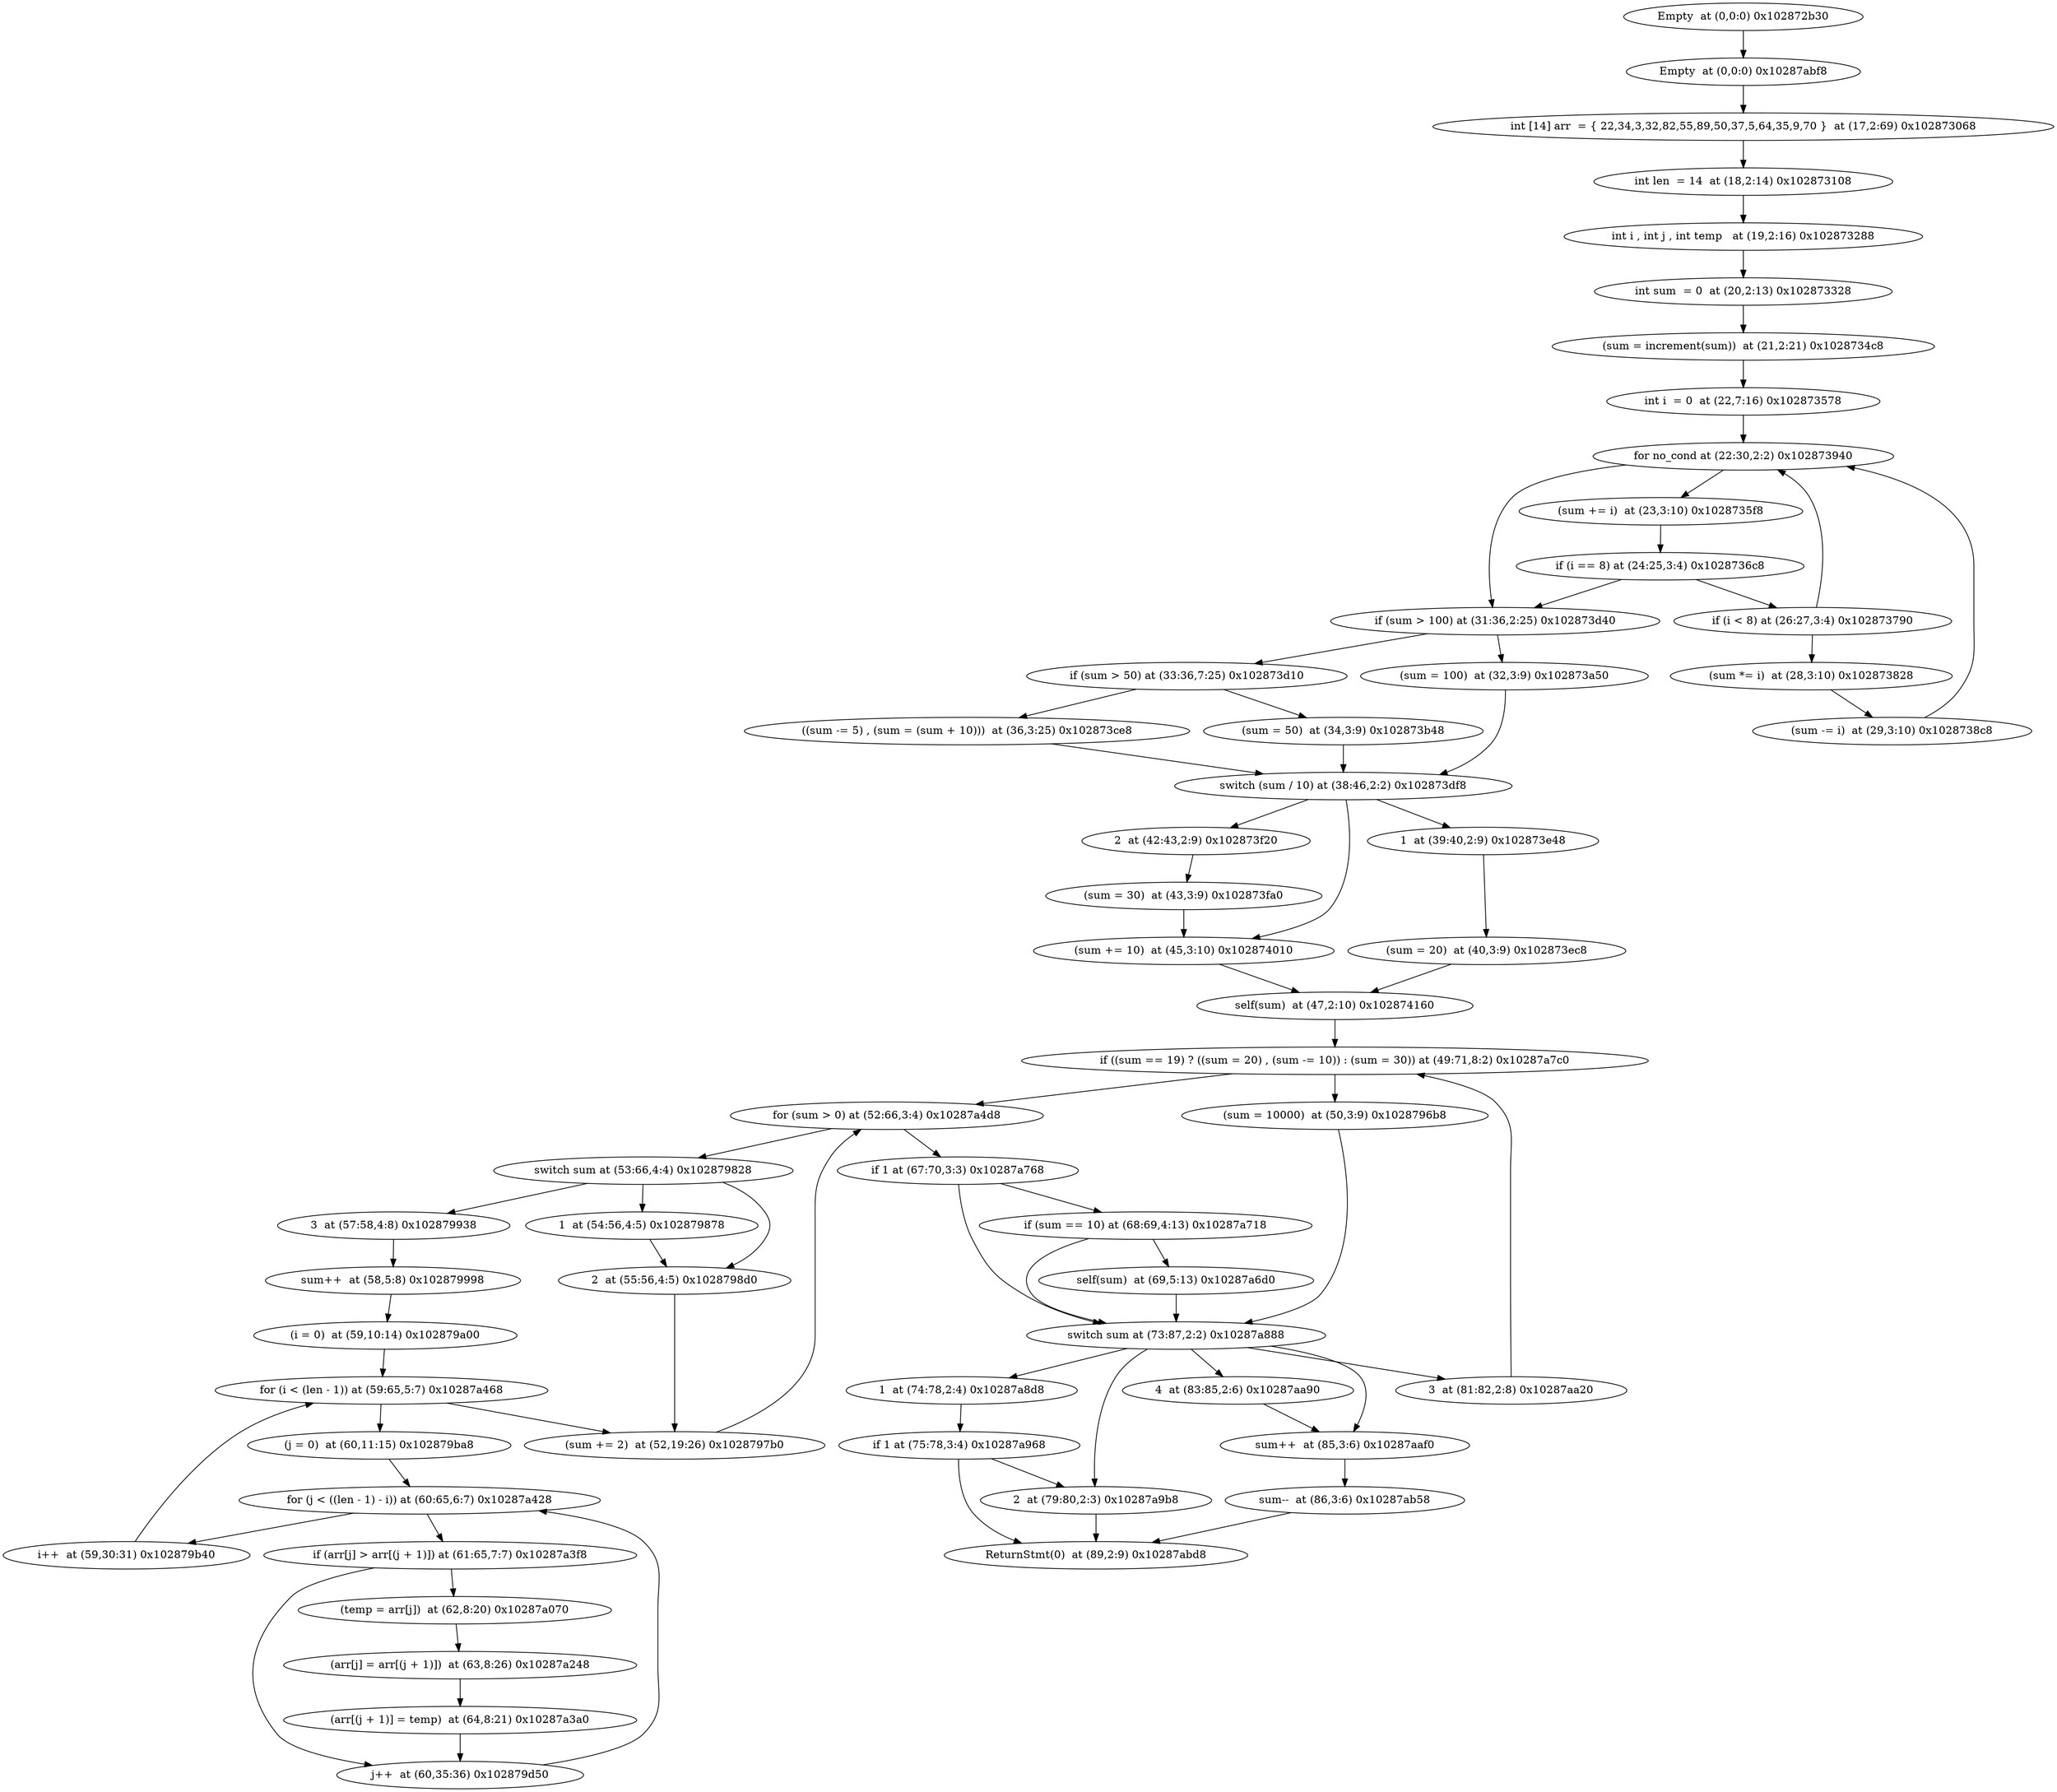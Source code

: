 digraph {
"Empty  at (0,0:0) 0x102872b30" -> "Empty  at (0,0:0) 0x10287abf8"
"Empty  at (0,0:0) 0x10287abf8" -> "int [14] arr  = { 22,34,3,32,82,55,89,50,37,5,64,35,9,70 }  at (17,2:69) 0x102873068"
"int [14] arr  = { 22,34,3,32,82,55,89,50,37,5,64,35,9,70 }  at (17,2:69) 0x102873068" -> "int len  = 14  at (18,2:14) 0x102873108"
"int len  = 14  at (18,2:14) 0x102873108" -> "int i , int j , int temp   at (19,2:16) 0x102873288"
"int i , int j , int temp   at (19,2:16) 0x102873288" -> "int sum  = 0  at (20,2:13) 0x102873328"
"int sum  = 0  at (20,2:13) 0x102873328" -> "(sum = increment(sum))  at (21,2:21) 0x1028734c8"
"(sum = increment(sum))  at (21,2:21) 0x1028734c8" -> "int i  = 0  at (22,7:16) 0x102873578"
"int i  = 0  at (22,7:16) 0x102873578" -> "for no_cond at (22:30,2:2) 0x102873940"
"for no_cond at (22:30,2:2) 0x102873940" -> "if (sum > 100) at (31:36,2:25) 0x102873d40"
"for no_cond at (22:30,2:2) 0x102873940" -> "(sum += i)  at (23,3:10) 0x1028735f8"
"if (sum > 100) at (31:36,2:25) 0x102873d40" -> "(sum = 100)  at (32,3:9) 0x102873a50"
"if (sum > 100) at (31:36,2:25) 0x102873d40" -> "if (sum > 50) at (33:36,7:25) 0x102873d10"
"(sum = 100)  at (32,3:9) 0x102873a50" -> "switch (sum / 10) at (38:46,2:2) 0x102873df8"
"switch (sum / 10) at (38:46,2:2) 0x102873df8" -> "1  at (39:40,2:9) 0x102873e48"
"switch (sum / 10) at (38:46,2:2) 0x102873df8" -> "(sum += 10)  at (45,3:10) 0x102874010"
"switch (sum / 10) at (38:46,2:2) 0x102873df8" -> "2  at (42:43,2:9) 0x102873f20"
"1  at (39:40,2:9) 0x102873e48" -> "(sum = 20)  at (40,3:9) 0x102873ec8"
"(sum = 20)  at (40,3:9) 0x102873ec8" -> "self(sum)  at (47,2:10) 0x102874160"
"self(sum)  at (47,2:10) 0x102874160" -> "if ((sum == 19) ? ((sum = 20) , (sum -= 10)) : (sum = 30)) at (49:71,8:2) 0x10287a7c0"
"if ((sum == 19) ? ((sum = 20) , (sum -= 10)) : (sum = 30)) at (49:71,8:2) 0x10287a7c0" -> "for (sum > 0) at (52:66,3:4) 0x10287a4d8"
"if ((sum == 19) ? ((sum = 20) , (sum -= 10)) : (sum = 30)) at (49:71,8:2) 0x10287a7c0" -> "(sum = 10000)  at (50,3:9) 0x1028796b8"
"for (sum > 0) at (52:66,3:4) 0x10287a4d8" -> "switch sum at (53:66,4:4) 0x102879828"
"for (sum > 0) at (52:66,3:4) 0x10287a4d8" -> "if 1 at (67:70,3:3) 0x10287a768"
"switch sum at (53:66,4:4) 0x102879828" -> "3  at (57:58,4:8) 0x102879938"
"switch sum at (53:66,4:4) 0x102879828" -> "1  at (54:56,4:5) 0x102879878"
"switch sum at (53:66,4:4) 0x102879828" -> "2  at (55:56,4:5) 0x1028798d0"
"3  at (57:58,4:8) 0x102879938" -> "sum++  at (58,5:8) 0x102879998"
"sum++  at (58,5:8) 0x102879998" -> "(i = 0)  at (59,10:14) 0x102879a00"
"(i = 0)  at (59,10:14) 0x102879a00" -> "for (i < (len - 1)) at (59:65,5:7) 0x10287a468"
"for (i < (len - 1)) at (59:65,5:7) 0x10287a468" -> "(j = 0)  at (60,11:15) 0x102879ba8"
"for (i < (len - 1)) at (59:65,5:7) 0x10287a468" -> "(sum += 2)  at (52,19:26) 0x1028797b0"
"(j = 0)  at (60,11:15) 0x102879ba8" -> "for (j < ((len - 1) - i)) at (60:65,6:7) 0x10287a428"
"for (j < ((len - 1) - i)) at (60:65,6:7) 0x10287a428" -> "i++  at (59,30:31) 0x102879b40"
"for (j < ((len - 1) - i)) at (60:65,6:7) 0x10287a428" -> "if (arr[j] > arr[(j + 1)]) at (61:65,7:7) 0x10287a3f8"
"i++  at (59,30:31) 0x102879b40" -> "for (i < (len - 1)) at (59:65,5:7) 0x10287a468"
"if (arr[j] > arr[(j + 1)]) at (61:65,7:7) 0x10287a3f8" -> "j++  at (60,35:36) 0x102879d50"
"if (arr[j] > arr[(j + 1)]) at (61:65,7:7) 0x10287a3f8" -> "(temp = arr[j])  at (62,8:20) 0x10287a070"
"j++  at (60,35:36) 0x102879d50" -> "for (j < ((len - 1) - i)) at (60:65,6:7) 0x10287a428"
"(temp = arr[j])  at (62,8:20) 0x10287a070" -> "(arr[j] = arr[(j + 1)])  at (63,8:26) 0x10287a248"
"(arr[j] = arr[(j + 1)])  at (63,8:26) 0x10287a248" -> "(arr[(j + 1)] = temp)  at (64,8:21) 0x10287a3a0"
"(arr[(j + 1)] = temp)  at (64,8:21) 0x10287a3a0" -> "j++  at (60,35:36) 0x102879d50"
"(sum += 2)  at (52,19:26) 0x1028797b0" -> "for (sum > 0) at (52:66,3:4) 0x10287a4d8"
"1  at (54:56,4:5) 0x102879878" -> "2  at (55:56,4:5) 0x1028798d0"
"2  at (55:56,4:5) 0x1028798d0" -> "(sum += 2)  at (52,19:26) 0x1028797b0"
"if 1 at (67:70,3:3) 0x10287a768" -> "switch sum at (73:87,2:2) 0x10287a888"
"if 1 at (67:70,3:3) 0x10287a768" -> "if (sum == 10) at (68:69,4:13) 0x10287a718"
"switch sum at (73:87,2:2) 0x10287a888" -> "4  at (83:85,2:6) 0x10287aa90"
"switch sum at (73:87,2:2) 0x10287a888" -> "2  at (79:80,2:3) 0x10287a9b8"
"switch sum at (73:87,2:2) 0x10287a888" -> "3  at (81:82,2:8) 0x10287aa20"
"switch sum at (73:87,2:2) 0x10287a888" -> "1  at (74:78,2:4) 0x10287a8d8"
"switch sum at (73:87,2:2) 0x10287a888" -> "sum++  at (85,3:6) 0x10287aaf0"
"4  at (83:85,2:6) 0x10287aa90" -> "sum++  at (85,3:6) 0x10287aaf0"
"sum++  at (85,3:6) 0x10287aaf0" -> "sum--  at (86,3:6) 0x10287ab58"
"sum--  at (86,3:6) 0x10287ab58" -> "ReturnStmt(0)  at (89,2:9) 0x10287abd8"
"2  at (79:80,2:3) 0x10287a9b8" -> "ReturnStmt(0)  at (89,2:9) 0x10287abd8"
"3  at (81:82,2:8) 0x10287aa20" -> "if ((sum == 19) ? ((sum = 20) , (sum -= 10)) : (sum = 30)) at (49:71,8:2) 0x10287a7c0"
"1  at (74:78,2:4) 0x10287a8d8" -> "if 1 at (75:78,3:4) 0x10287a968"
"if 1 at (75:78,3:4) 0x10287a968" -> "2  at (79:80,2:3) 0x10287a9b8"
"if 1 at (75:78,3:4) 0x10287a968" -> "ReturnStmt(0)  at (89,2:9) 0x10287abd8"
"if (sum == 10) at (68:69,4:13) 0x10287a718" -> "switch sum at (73:87,2:2) 0x10287a888"
"if (sum == 10) at (68:69,4:13) 0x10287a718" -> "self(sum)  at (69,5:13) 0x10287a6d0"
"self(sum)  at (69,5:13) 0x10287a6d0" -> "switch sum at (73:87,2:2) 0x10287a888"
"(sum = 10000)  at (50,3:9) 0x1028796b8" -> "switch sum at (73:87,2:2) 0x10287a888"
"(sum += 10)  at (45,3:10) 0x102874010" -> "self(sum)  at (47,2:10) 0x102874160"
"2  at (42:43,2:9) 0x102873f20" -> "(sum = 30)  at (43,3:9) 0x102873fa0"
"(sum = 30)  at (43,3:9) 0x102873fa0" -> "(sum += 10)  at (45,3:10) 0x102874010"
"if (sum > 50) at (33:36,7:25) 0x102873d10" -> "((sum -= 5) , (sum = (sum + 10)))  at (36,3:25) 0x102873ce8"
"if (sum > 50) at (33:36,7:25) 0x102873d10" -> "(sum = 50)  at (34,3:9) 0x102873b48"
"((sum -= 5) , (sum = (sum + 10)))  at (36,3:25) 0x102873ce8" -> "switch (sum / 10) at (38:46,2:2) 0x102873df8"
"(sum = 50)  at (34,3:9) 0x102873b48" -> "switch (sum / 10) at (38:46,2:2) 0x102873df8"
"(sum += i)  at (23,3:10) 0x1028735f8" -> "if (i == 8) at (24:25,3:4) 0x1028736c8"
"if (i == 8) at (24:25,3:4) 0x1028736c8" -> "if (sum > 100) at (31:36,2:25) 0x102873d40"
"if (i == 8) at (24:25,3:4) 0x1028736c8" -> "if (i < 8) at (26:27,3:4) 0x102873790"
"if (i < 8) at (26:27,3:4) 0x102873790" -> "for no_cond at (22:30,2:2) 0x102873940"
"if (i < 8) at (26:27,3:4) 0x102873790" -> "(sum *= i)  at (28,3:10) 0x102873828"
"(sum *= i)  at (28,3:10) 0x102873828" -> "(sum -= i)  at (29,3:10) 0x1028738c8"
"(sum -= i)  at (29,3:10) 0x1028738c8" -> "for no_cond at (22:30,2:2) 0x102873940"
}